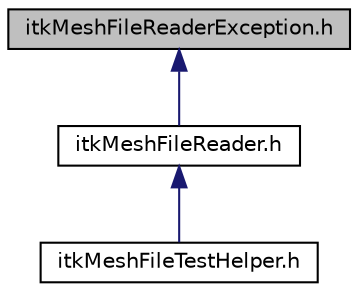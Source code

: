 digraph "itkMeshFileReaderException.h"
{
 // LATEX_PDF_SIZE
  edge [fontname="Helvetica",fontsize="10",labelfontname="Helvetica",labelfontsize="10"];
  node [fontname="Helvetica",fontsize="10",shape=record];
  Node1 [label="itkMeshFileReaderException.h",height=0.2,width=0.4,color="black", fillcolor="grey75", style="filled", fontcolor="black",tooltip=" "];
  Node1 -> Node2 [dir="back",color="midnightblue",fontsize="10",style="solid",fontname="Helvetica"];
  Node2 [label="itkMeshFileReader.h",height=0.2,width=0.4,color="black", fillcolor="white", style="filled",URL="$itkMeshFileReader_8h.html",tooltip=" "];
  Node2 -> Node3 [dir="back",color="midnightblue",fontsize="10",style="solid",fontname="Helvetica"];
  Node3 [label="itkMeshFileTestHelper.h",height=0.2,width=0.4,color="black", fillcolor="white", style="filled",URL="$itkMeshFileTestHelper_8h.html",tooltip=" "];
}
